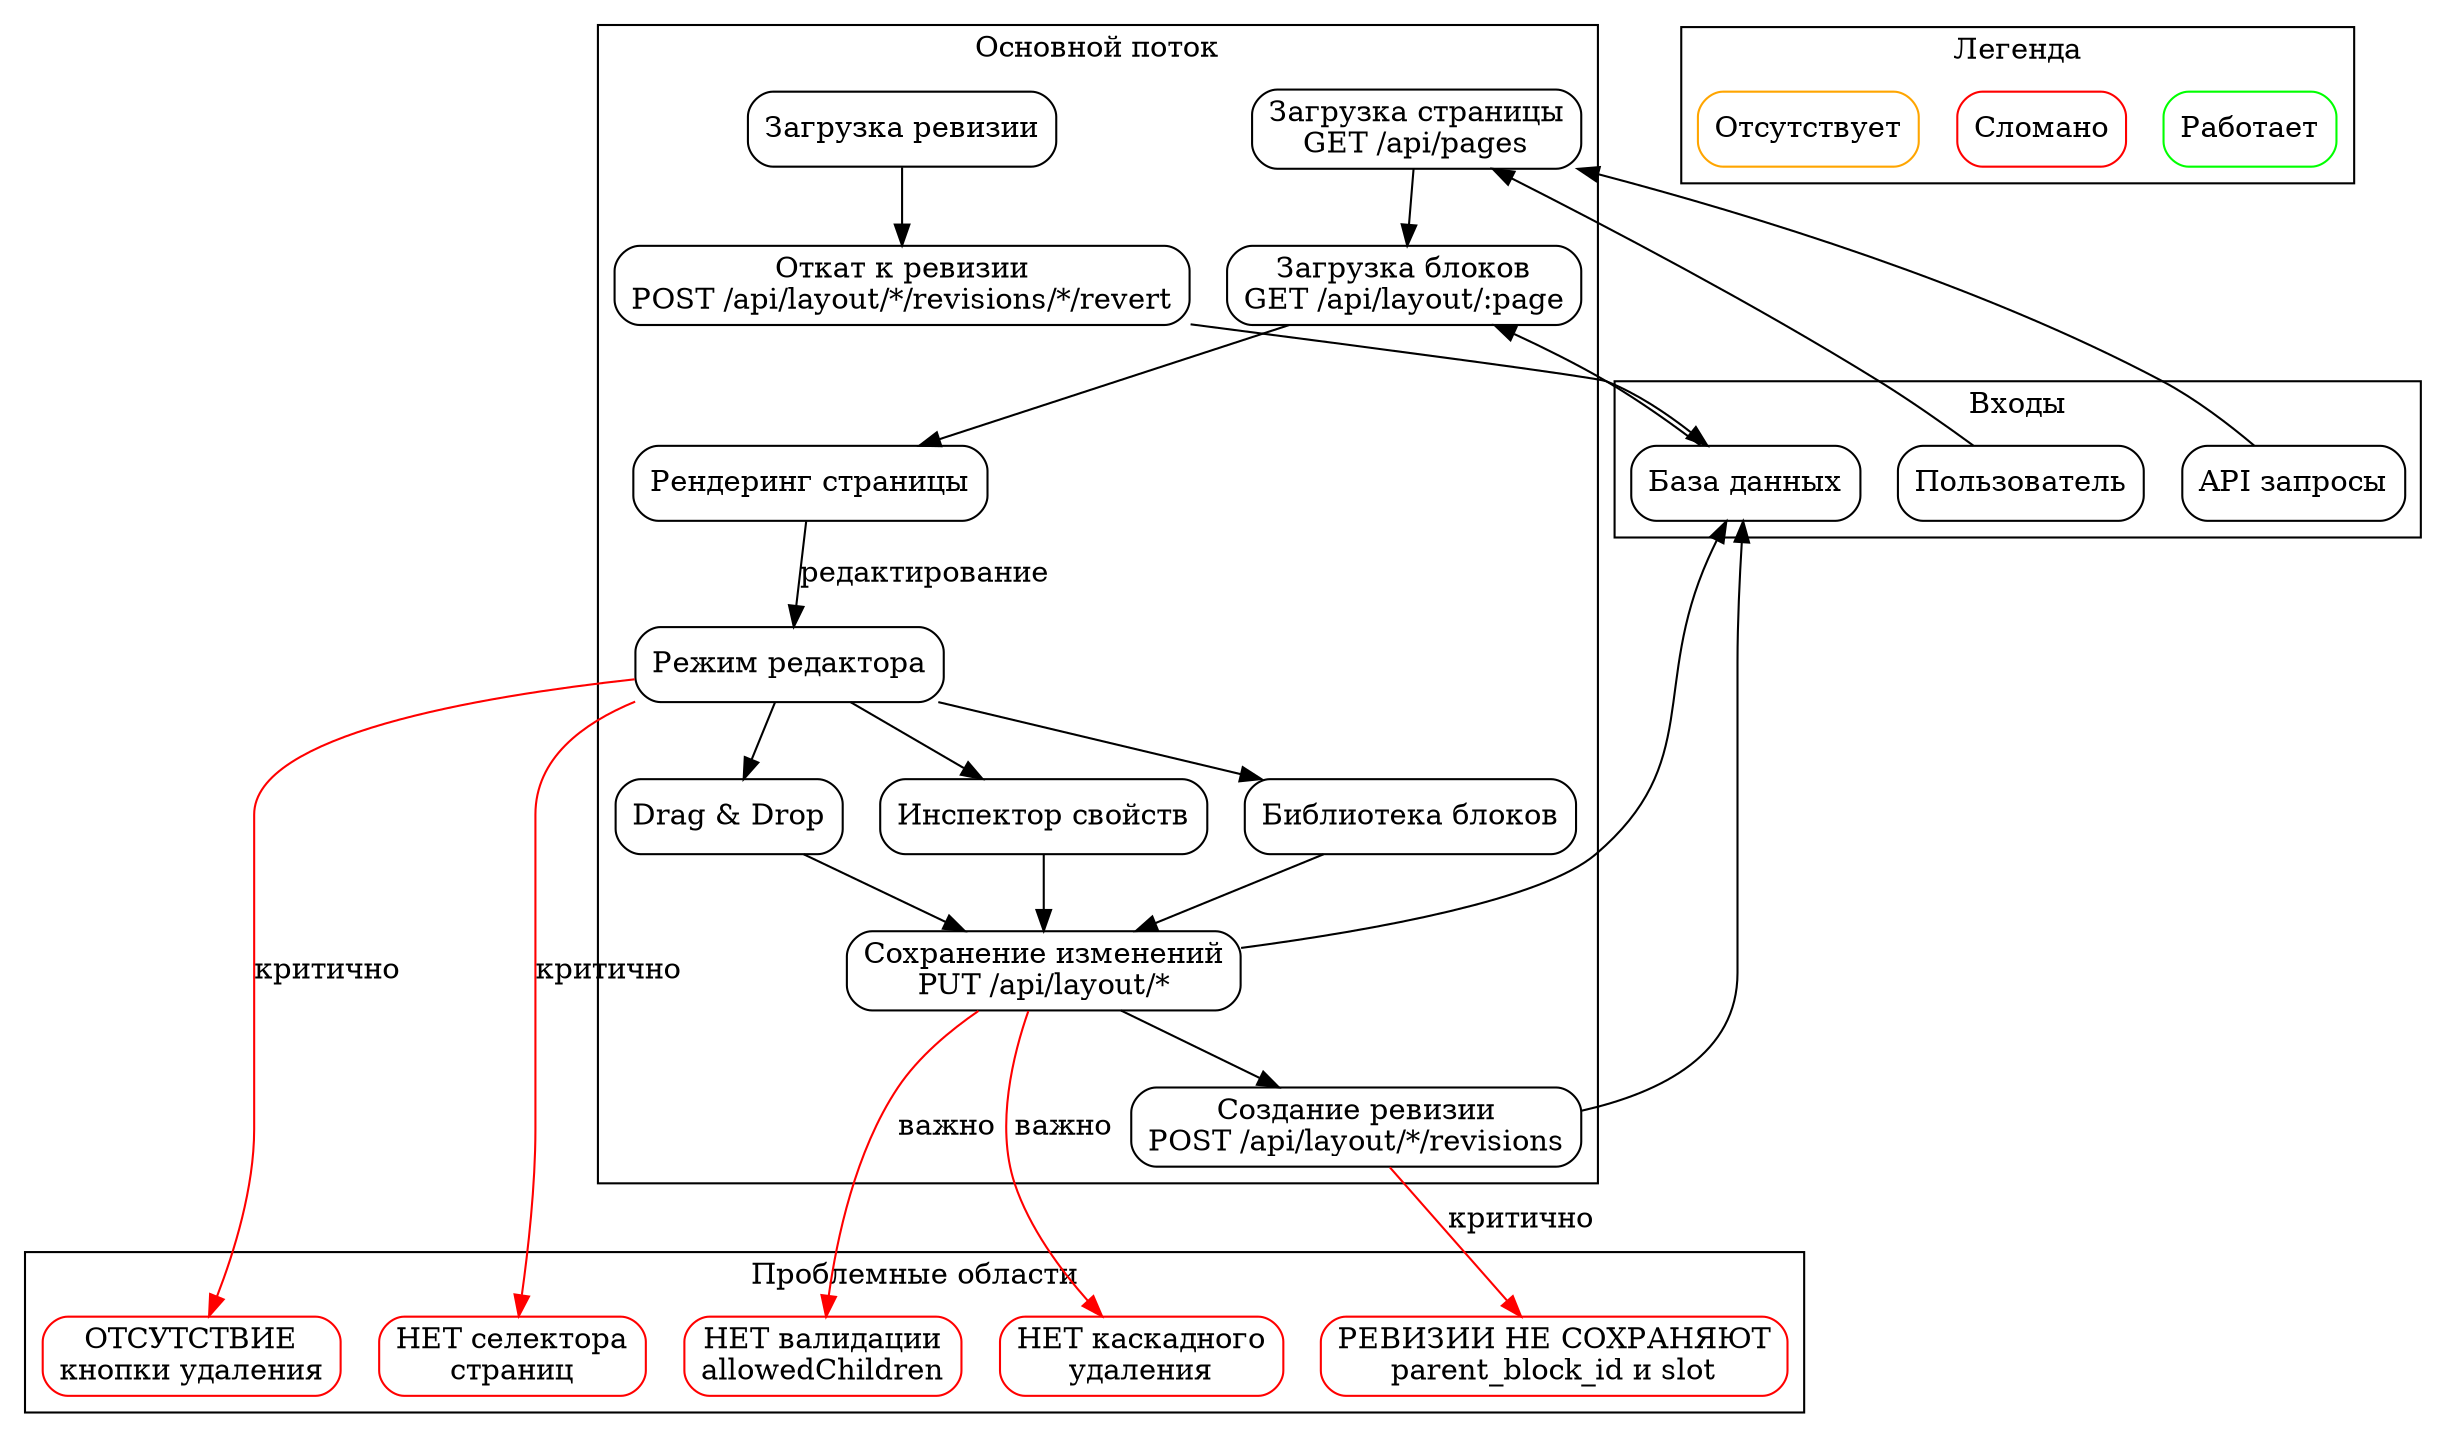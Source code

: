 digraph DataFlow {
  rankdir=TB;
  node [shape=box, style=rounded];

  // Внешние входы
  subgraph cluster_inputs {
    label="Входы";
    User [label="Пользователь"];
    API [label="API запросы"];
    Database [label="База данных"];
  }

  // Основной поток
  subgraph cluster_main {
    label="Основной поток";

    // Загрузка страницы
    LoadPage [label="Загрузка страницы\nGET /api/pages"];
    LoadBlocks [label="Загрузка блоков\nGET /api/layout/:page"];
    RenderPage [label="Рендеринг страницы"];

    // Редактирование
    EditMode [label="Режим редактора"];
    BlockLibrary [label="Библиотека блоков"];
    DragDrop [label="Drag & Drop"];
    ContextualInspector [label="Инспектор свойств"];

    // Сохранение
    SaveChanges [label="Сохранение изменений\nPUT /api/layout/*"];
    CreateRevision [label="Создание ревизии\nPOST /api/layout/*/revisions"];

    // Восстановление
    LoadRevision [label="Загрузка ревизии"];
    RevertRevision [label="Откат к ревизии\nPOST /api/layout/*/revisions/*/revert"];
  }

  // Проблемные области
  subgraph cluster_issues {
    label="Проблемные области";
    node [color=red];

    MissingDelete [label="ОТСУТСТВИЕ\nкнопки удаления"];
    NoPageSelector [label="НЕТ селектора\nстраниц"];
    BrokenRevisions [label="РЕВИЗИИ НЕ СОХРАНЯЮТ\nparent_block_id и slot"];
    NoCascadeDelete [label="НЕТ каскадного\nудаления"];
    NoValidation [label="НЕТ валидации\nallowedChildren"];
  }

  // Связи
  User -> LoadPage;
  API -> LoadPage;
  Database -> LoadBlocks;

  LoadPage -> LoadBlocks;
  LoadBlocks -> RenderPage;

  RenderPage -> EditMode [label="редактирование"];
  EditMode -> BlockLibrary;
  EditMode -> DragDrop;
  EditMode -> ContextualInspector;

  BlockLibrary -> SaveChanges;
  DragDrop -> SaveChanges;
  ContextualInspector -> SaveChanges;

  SaveChanges -> CreateRevision;
  SaveChanges -> Database;

  CreateRevision -> Database;
  LoadRevision -> RevertRevision;
  RevertRevision -> Database;

  // Проблемные связи
  EditMode -> MissingDelete [color=red, label="критично"];
  EditMode -> NoPageSelector [color=red, label="критично"];
  CreateRevision -> BrokenRevisions [color=red, label="критично"];
  SaveChanges -> NoCascadeDelete [color=red, label="важно"];
  SaveChanges -> NoValidation [color=red, label="важно"];

  // Легенда
  subgraph cluster_legend {
    label="Легенда";
    Working [label="Работает", color=green];
    Broken [label="Сломано", color=red];
    Missing [label="Отсутствует", color=orange];
  }
}
